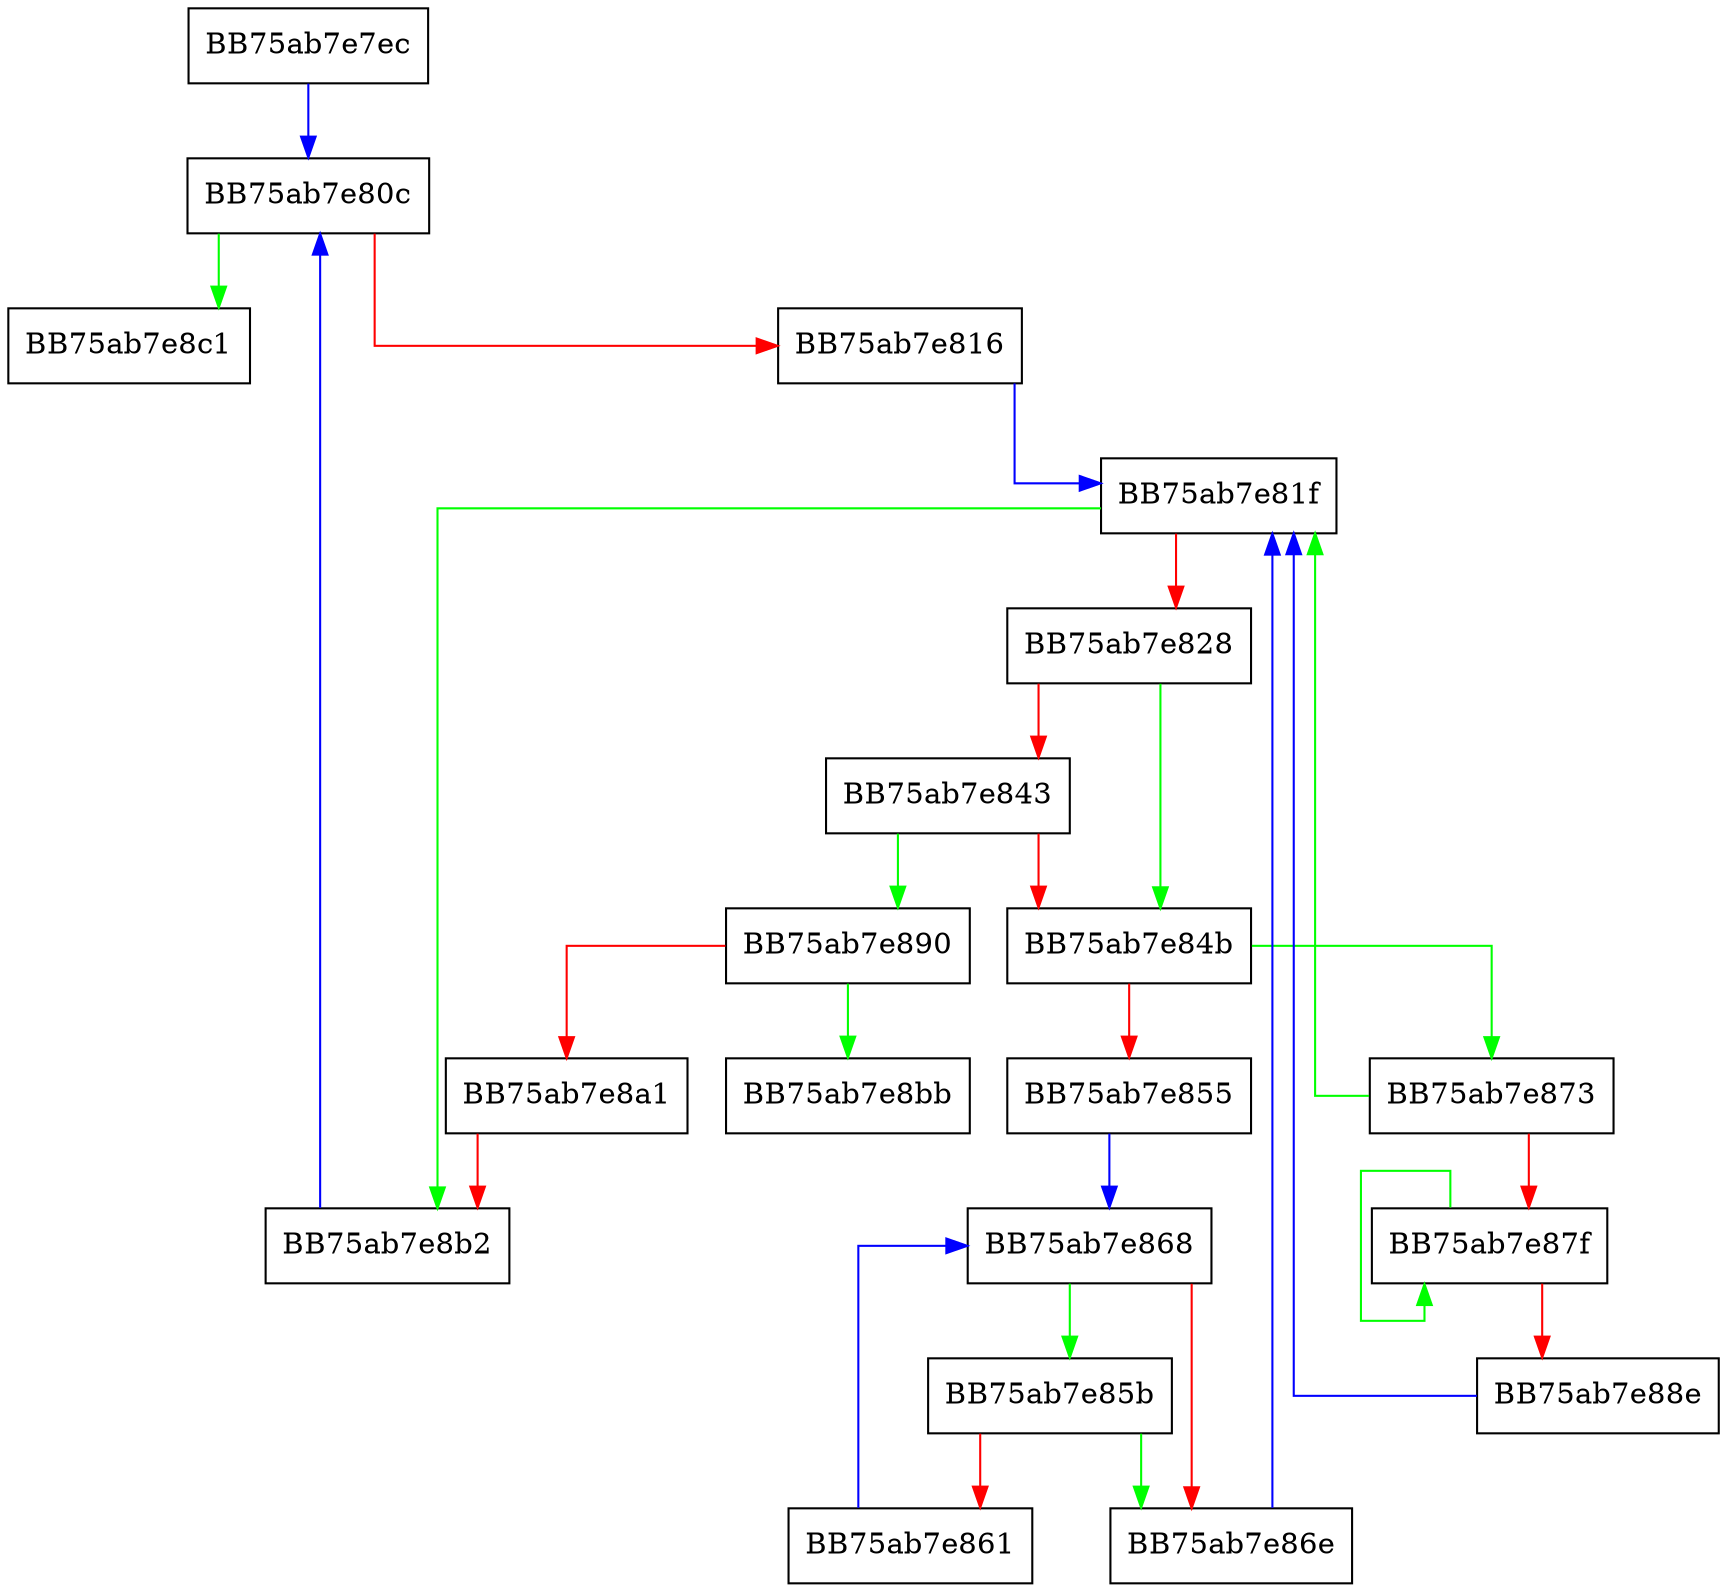 digraph VisitRelevantSignatures {
  node [shape="box"];
  graph [splines=ortho];
  BB75ab7e7ec -> BB75ab7e80c [color="blue"];
  BB75ab7e80c -> BB75ab7e8c1 [color="green"];
  BB75ab7e80c -> BB75ab7e816 [color="red"];
  BB75ab7e816 -> BB75ab7e81f [color="blue"];
  BB75ab7e81f -> BB75ab7e8b2 [color="green"];
  BB75ab7e81f -> BB75ab7e828 [color="red"];
  BB75ab7e828 -> BB75ab7e84b [color="green"];
  BB75ab7e828 -> BB75ab7e843 [color="red"];
  BB75ab7e843 -> BB75ab7e890 [color="green"];
  BB75ab7e843 -> BB75ab7e84b [color="red"];
  BB75ab7e84b -> BB75ab7e873 [color="green"];
  BB75ab7e84b -> BB75ab7e855 [color="red"];
  BB75ab7e855 -> BB75ab7e868 [color="blue"];
  BB75ab7e85b -> BB75ab7e86e [color="green"];
  BB75ab7e85b -> BB75ab7e861 [color="red"];
  BB75ab7e861 -> BB75ab7e868 [color="blue"];
  BB75ab7e868 -> BB75ab7e85b [color="green"];
  BB75ab7e868 -> BB75ab7e86e [color="red"];
  BB75ab7e86e -> BB75ab7e81f [color="blue"];
  BB75ab7e873 -> BB75ab7e81f [color="green"];
  BB75ab7e873 -> BB75ab7e87f [color="red"];
  BB75ab7e87f -> BB75ab7e87f [color="green"];
  BB75ab7e87f -> BB75ab7e88e [color="red"];
  BB75ab7e88e -> BB75ab7e81f [color="blue"];
  BB75ab7e890 -> BB75ab7e8bb [color="green"];
  BB75ab7e890 -> BB75ab7e8a1 [color="red"];
  BB75ab7e8a1 -> BB75ab7e8b2 [color="red"];
  BB75ab7e8b2 -> BB75ab7e80c [color="blue"];
}